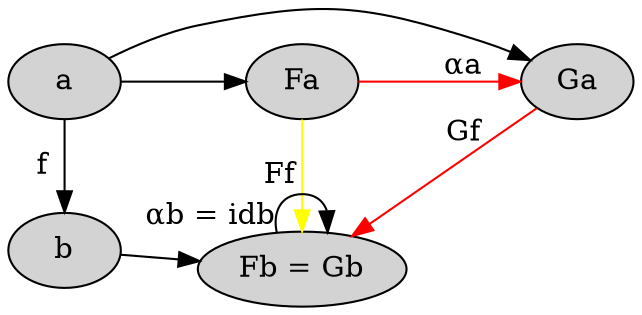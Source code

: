 digraph {
  node [style="filled" color="black" fillcolor="lightgray"]

  rankdir=LR
  { rank=same a b }
  { rank=same Fa FbGb }

  a [label="a"]
  b [label="b"]
  Fa [label="Fa"]
  Ga [label="Ga"]
  FbGb [label="Fb = Gb"]

  a -> b [label="f"]
  a -> Fa
  a -> Ga
  b -> FbGb
  FbGb -> FbGb [xlabel="αb = idb"]
  Fa -> Ga [label="αa" color="red"]
  Ga -> FbGb [label="Gf" color="red"]
  Fa -> FbGb [label="Ff" color="yellow"]
}
